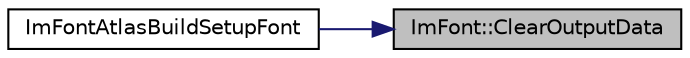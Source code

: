 digraph "ImFont::ClearOutputData"
{
 // LATEX_PDF_SIZE
  edge [fontname="Helvetica",fontsize="10",labelfontname="Helvetica",labelfontsize="10"];
  node [fontname="Helvetica",fontsize="10",shape=record];
  rankdir="RL";
  Node1 [label="ImFont::ClearOutputData",height=0.2,width=0.4,color="black", fillcolor="grey75", style="filled", fontcolor="black",tooltip=" "];
  Node1 -> Node2 [dir="back",color="midnightblue",fontsize="10",style="solid"];
  Node2 [label="ImFontAtlasBuildSetupFont",height=0.2,width=0.4,color="black", fillcolor="white", style="filled",URL="$imgui__draw_8cpp.html#a4bea0932904c84de73237df3f1f76bdd",tooltip=" "];
}

